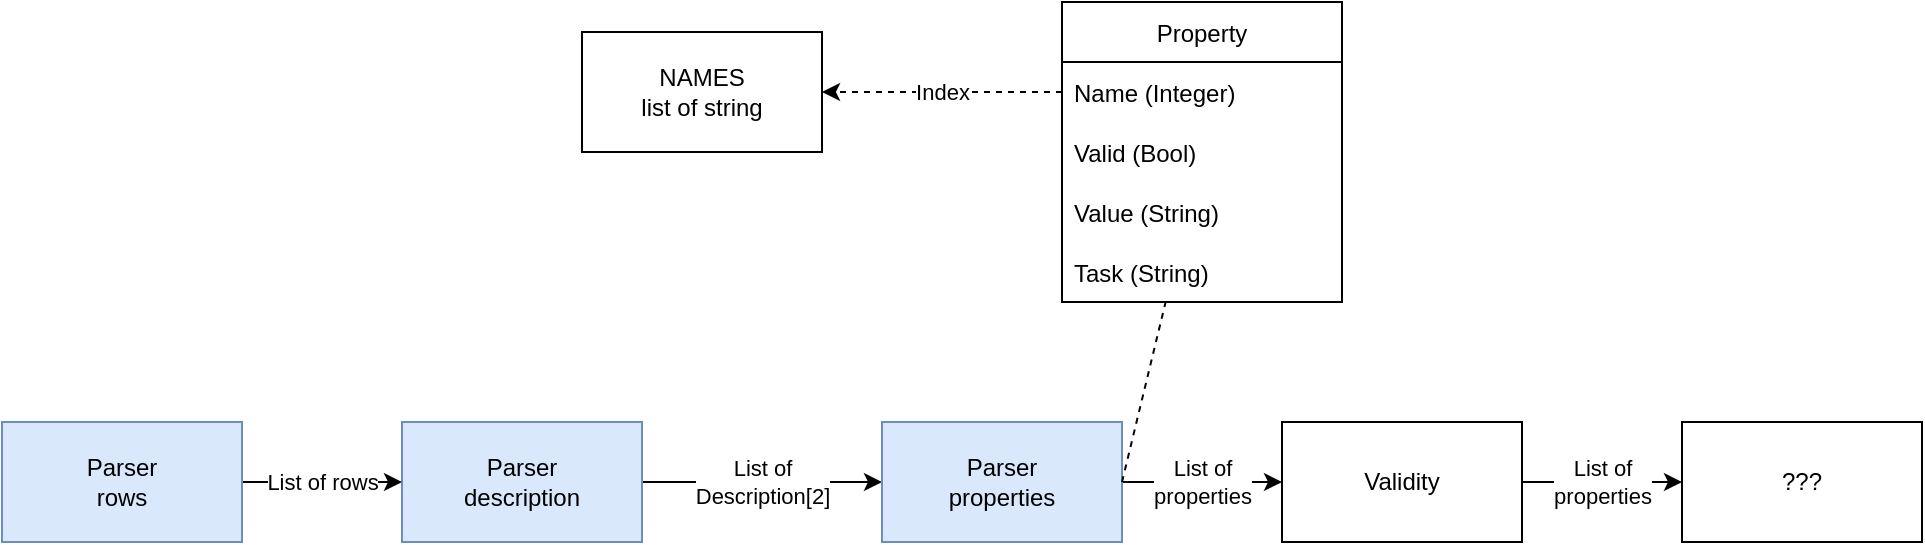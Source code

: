<mxfile version="15.5.1" type="device"><diagram id="9NWAL7APkjzhfhenOMsG" name="Properties decoder"><mxGraphModel dx="1422" dy="762" grid="1" gridSize="10" guides="1" tooltips="1" connect="1" arrows="1" fold="1" page="1" pageScale="1" pageWidth="827" pageHeight="1169" math="0" shadow="0"><root><mxCell id="0"/><mxCell id="1" parent="0"/><mxCell id="HzwpLAhCbGpcK4hViFHr-1" value="Property" style="swimlane;fontStyle=0;childLayout=stackLayout;horizontal=1;startSize=30;horizontalStack=0;resizeParent=1;resizeParentMax=0;resizeLast=0;collapsible=1;marginBottom=0;" vertex="1" parent="1"><mxGeometry x="570" y="230" width="140" height="150" as="geometry"/></mxCell><mxCell id="HzwpLAhCbGpcK4hViFHr-2" value="Name (Integer)" style="text;strokeColor=none;fillColor=none;align=left;verticalAlign=middle;spacingLeft=4;spacingRight=4;overflow=hidden;points=[[0,0.5],[1,0.5]];portConstraint=eastwest;rotatable=0;" vertex="1" parent="HzwpLAhCbGpcK4hViFHr-1"><mxGeometry y="30" width="140" height="30" as="geometry"/></mxCell><mxCell id="HzwpLAhCbGpcK4hViFHr-4" value="Valid (Bool)" style="text;strokeColor=none;fillColor=none;align=left;verticalAlign=middle;spacingLeft=4;spacingRight=4;overflow=hidden;points=[[0,0.5],[1,0.5]];portConstraint=eastwest;rotatable=0;" vertex="1" parent="HzwpLAhCbGpcK4hViFHr-1"><mxGeometry y="60" width="140" height="30" as="geometry"/></mxCell><mxCell id="HzwpLAhCbGpcK4hViFHr-5" value="Value (String)" style="text;strokeColor=none;fillColor=none;align=left;verticalAlign=middle;spacingLeft=4;spacingRight=4;overflow=hidden;points=[[0,0.5],[1,0.5]];portConstraint=eastwest;rotatable=0;" vertex="1" parent="HzwpLAhCbGpcK4hViFHr-1"><mxGeometry y="90" width="140" height="30" as="geometry"/></mxCell><mxCell id="HzwpLAhCbGpcK4hViFHr-51" value="Task (String)" style="text;strokeColor=none;fillColor=none;align=left;verticalAlign=middle;spacingLeft=4;spacingRight=4;overflow=hidden;points=[[0,0.5],[1,0.5]];portConstraint=eastwest;rotatable=0;" vertex="1" parent="HzwpLAhCbGpcK4hViFHr-1"><mxGeometry y="120" width="140" height="30" as="geometry"/></mxCell><mxCell id="HzwpLAhCbGpcK4hViFHr-31" value="List of &lt;br&gt;Description[2]" style="edgeStyle=orthogonalEdgeStyle;rounded=0;orthogonalLoop=1;jettySize=auto;html=1;entryX=0;entryY=0.5;entryDx=0;entryDy=0;" edge="1" parent="1" source="HzwpLAhCbGpcK4hViFHr-18" target="HzwpLAhCbGpcK4hViFHr-34"><mxGeometry relative="1" as="geometry"><mxPoint x="414.0" y="485" as="targetPoint"/></mxGeometry></mxCell><mxCell id="HzwpLAhCbGpcK4hViFHr-18" value="Parser&lt;br&gt;description" style="rounded=0;whiteSpace=wrap;html=1;fillColor=#dae8fc;strokeColor=#6c8ebf;" vertex="1" parent="1"><mxGeometry x="240" y="440" width="120" height="60" as="geometry"/></mxCell><mxCell id="HzwpLAhCbGpcK4hViFHr-20" value="List of rows" style="edgeStyle=orthogonalEdgeStyle;rounded=0;orthogonalLoop=1;jettySize=auto;html=1;exitX=1;exitY=0.5;exitDx=0;exitDy=0;" edge="1" parent="1" source="HzwpLAhCbGpcK4hViFHr-32" target="HzwpLAhCbGpcK4hViFHr-18"><mxGeometry relative="1" as="geometry"><mxPoint x="270" y="470" as="sourcePoint"/></mxGeometry></mxCell><mxCell id="HzwpLAhCbGpcK4hViFHr-32" value="Parser&lt;br&gt;rows" style="rounded=0;whiteSpace=wrap;html=1;fillColor=#dae8fc;strokeColor=#6c8ebf;" vertex="1" parent="1"><mxGeometry x="40" y="440" width="120" height="60" as="geometry"/></mxCell><mxCell id="HzwpLAhCbGpcK4hViFHr-40" value="List of&lt;br&gt;properties" style="edgeStyle=orthogonalEdgeStyle;rounded=0;orthogonalLoop=1;jettySize=auto;html=1;exitX=1;exitY=0.5;exitDx=0;exitDy=0;" edge="1" parent="1" source="HzwpLAhCbGpcK4hViFHr-34" target="HzwpLAhCbGpcK4hViFHr-39"><mxGeometry relative="1" as="geometry"/></mxCell><mxCell id="HzwpLAhCbGpcK4hViFHr-34" value="Parser&lt;br&gt;properties" style="rounded=0;whiteSpace=wrap;html=1;fillColor=#dae8fc;strokeColor=#6c8ebf;" vertex="1" parent="1"><mxGeometry x="480" y="440" width="120" height="60" as="geometry"/></mxCell><mxCell id="HzwpLAhCbGpcK4hViFHr-35" value="" style="endArrow=none;dashed=1;html=1;rounded=0;exitX=1;exitY=0.5;exitDx=0;exitDy=0;" edge="1" parent="1" source="HzwpLAhCbGpcK4hViFHr-34" target="HzwpLAhCbGpcK4hViFHr-1"><mxGeometry width="50" height="50" relative="1" as="geometry"><mxPoint x="640" y="440" as="sourcePoint"/><mxPoint x="530" y="340" as="targetPoint"/></mxGeometry></mxCell><mxCell id="HzwpLAhCbGpcK4hViFHr-43" value="List of&lt;br&gt;properties" style="edgeStyle=orthogonalEdgeStyle;rounded=0;orthogonalLoop=1;jettySize=auto;html=1;" edge="1" parent="1" source="HzwpLAhCbGpcK4hViFHr-39" target="HzwpLAhCbGpcK4hViFHr-42"><mxGeometry relative="1" as="geometry"/></mxCell><mxCell id="HzwpLAhCbGpcK4hViFHr-39" value="Validity" style="rounded=0;whiteSpace=wrap;html=1;" vertex="1" parent="1"><mxGeometry x="680" y="440" width="120" height="60" as="geometry"/></mxCell><mxCell id="HzwpLAhCbGpcK4hViFHr-42" value="???" style="rounded=0;whiteSpace=wrap;html=1;" vertex="1" parent="1"><mxGeometry x="880" y="440" width="120" height="60" as="geometry"/></mxCell><mxCell id="HzwpLAhCbGpcK4hViFHr-48" value="NAMES&lt;br&gt;list of string" style="rounded=0;whiteSpace=wrap;html=1;" vertex="1" parent="1"><mxGeometry x="330" y="245" width="120" height="60" as="geometry"/></mxCell><mxCell id="HzwpLAhCbGpcK4hViFHr-50" value="Index" style="edgeStyle=orthogonalEdgeStyle;rounded=0;orthogonalLoop=1;jettySize=auto;html=1;exitX=0;exitY=0.5;exitDx=0;exitDy=0;entryX=1;entryY=0.5;entryDx=0;entryDy=0;dashed=1;" edge="1" parent="1" source="HzwpLAhCbGpcK4hViFHr-2" target="HzwpLAhCbGpcK4hViFHr-48"><mxGeometry relative="1" as="geometry"/></mxCell></root></mxGraphModel></diagram></mxfile>